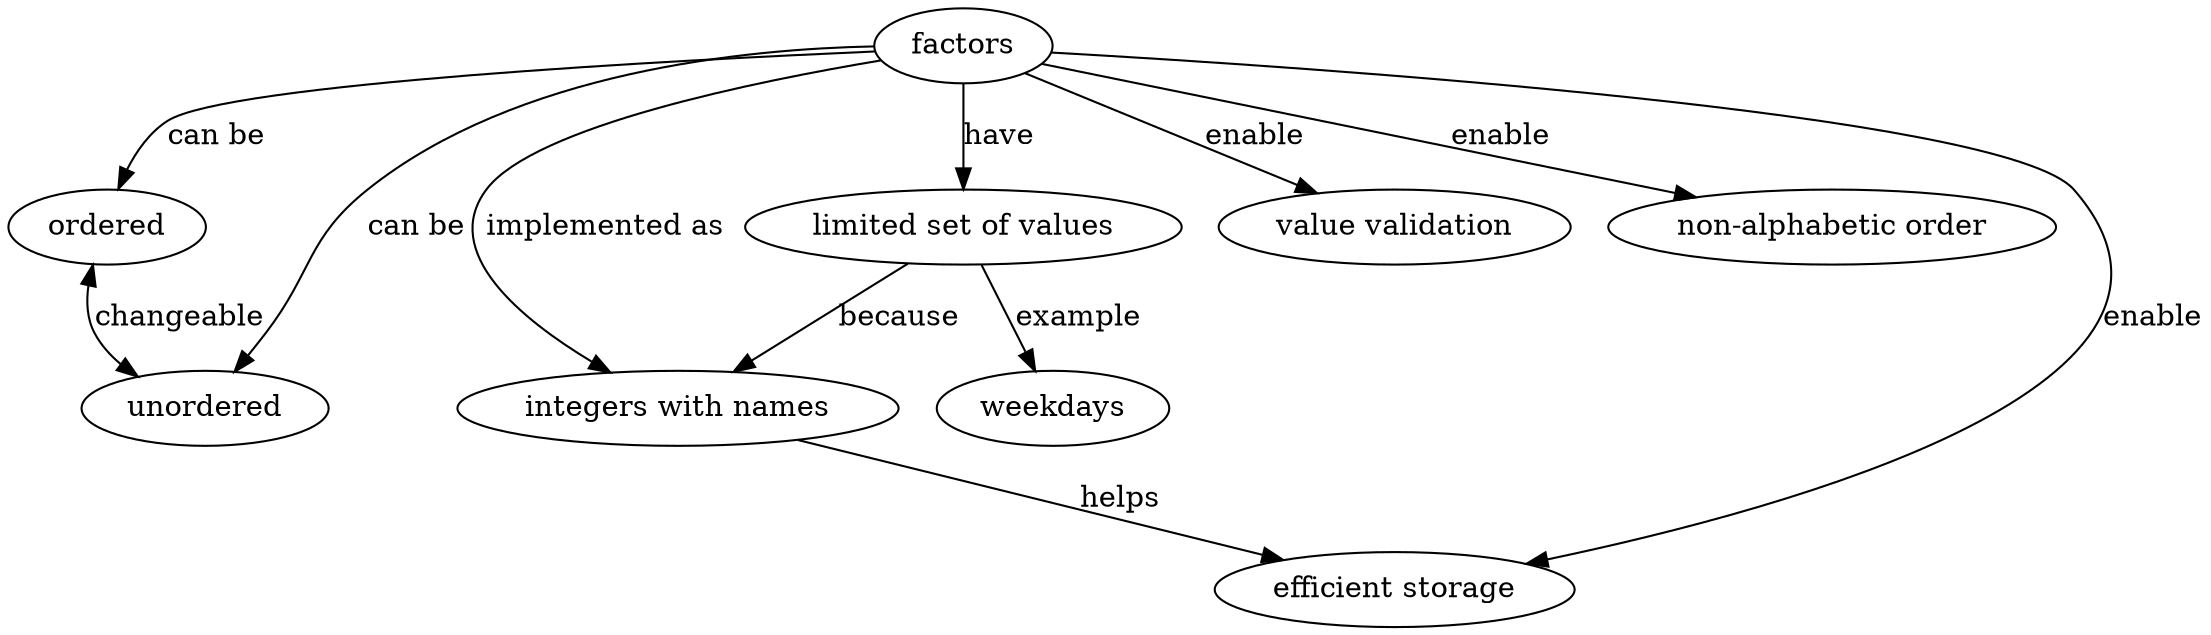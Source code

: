 digraph "factors" {
    factors -> ordered [label="can be"];
    factors -> unordered [label="can be"];
    ordered -> unordered [label="changeable", dir="both"];
    factors -> "integers with names" [label="implemented as"];
    "integers with names" -> "efficient storage" [label="helps"];
    factors -> "efficient storage" [label="enable"];
    factors -> "value validation" [label="enable"];
    factors -> "non-alphabetic order" [label="enable"];
    factors -> "limited set of values" [label="have"];
    "limited set of values" -> "integers with names" [label="because"];
    "limited set of values" -> "weekdays" [label="example"];
}
